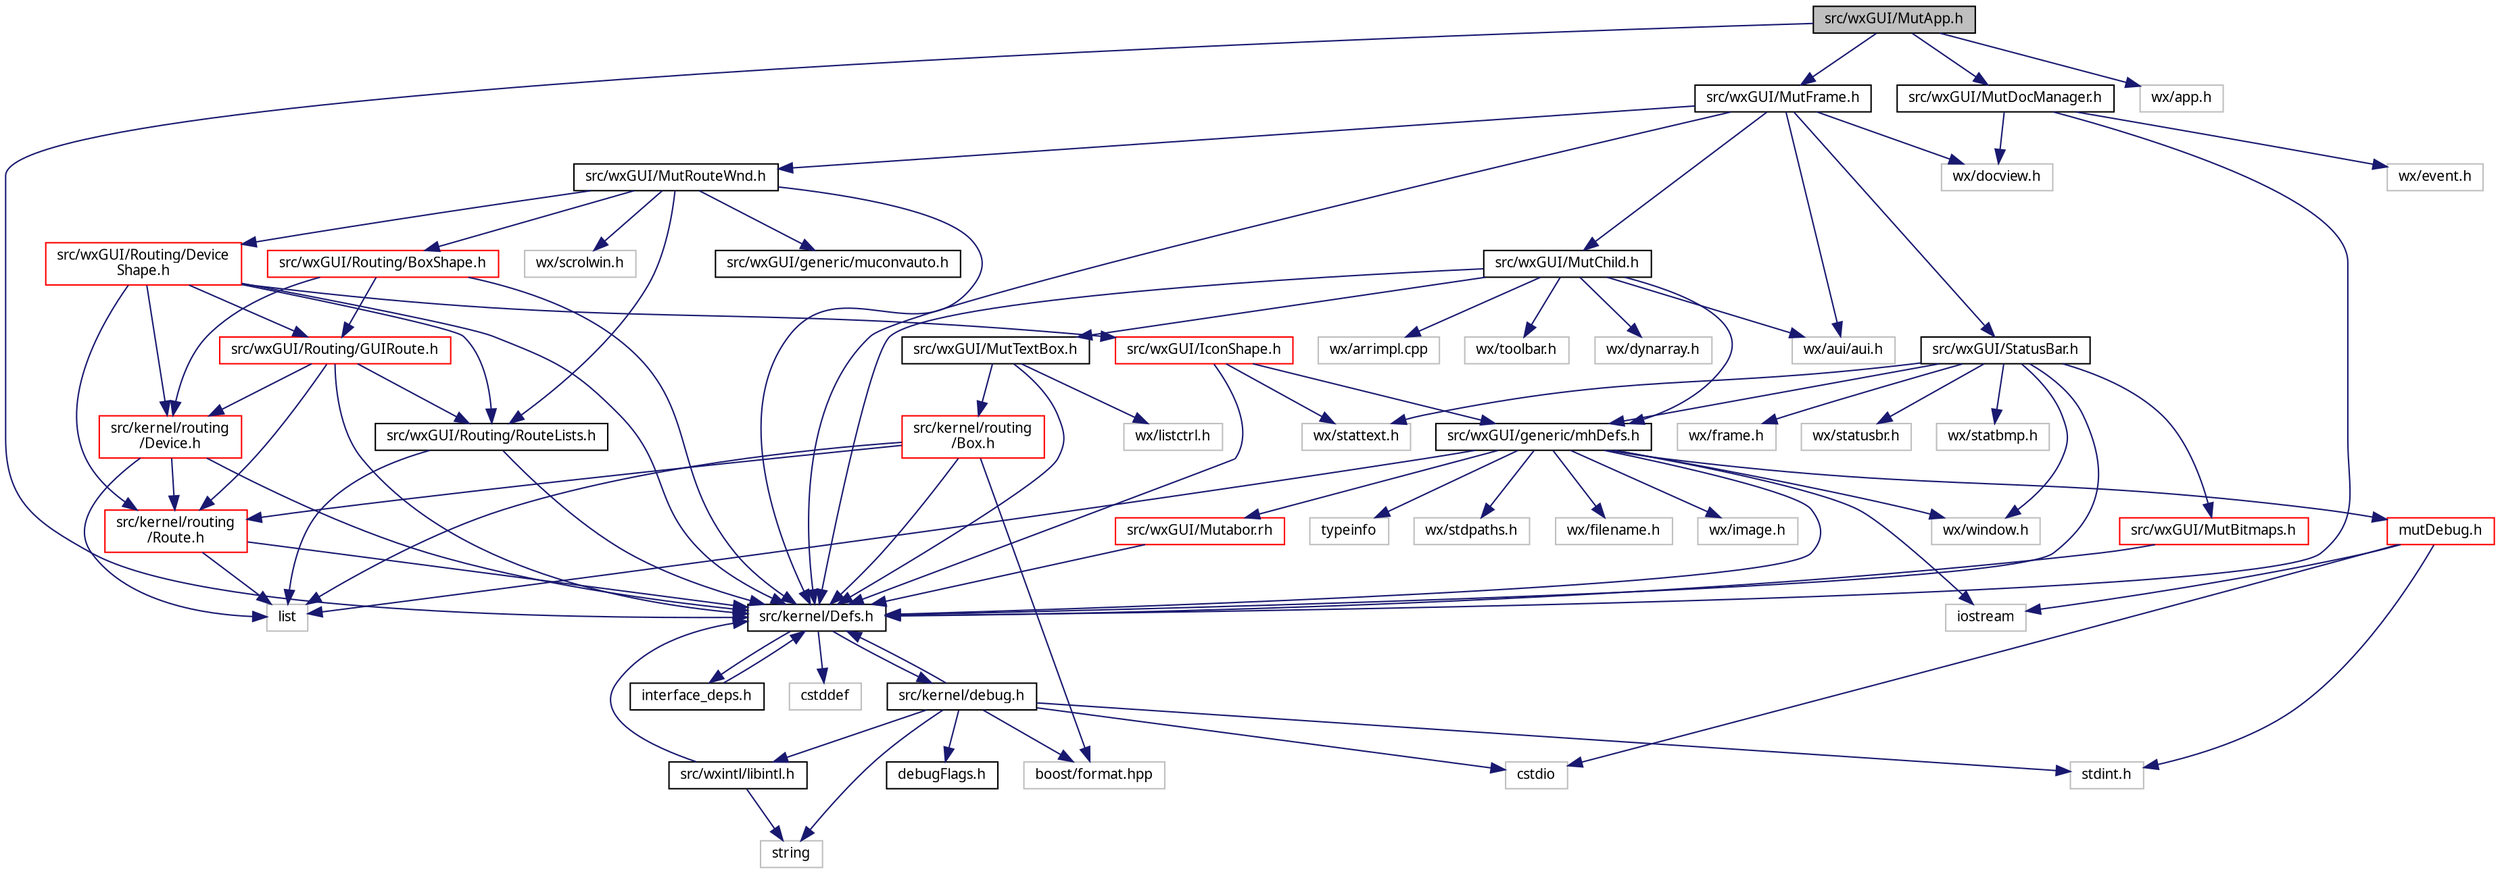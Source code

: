 digraph "src/wxGUI/MutApp.h"
{
  edge [fontname="Sans",fontsize="10",labelfontname="Sans",labelfontsize="10"];
  node [fontname="Sans",fontsize="10",shape=record];
  Node0 [label="src/wxGUI/MutApp.h",height=0.2,width=0.4,color="black", fillcolor="grey75", style="filled", fontcolor="black"];
  Node0 -> Node1 [color="midnightblue",fontsize="10",style="solid",fontname="Sans"];
  Node1 [label="src/kernel/Defs.h",height=0.2,width=0.4,color="black", fillcolor="white", style="filled",URL="$d1/d73/Defs_8h.html",tooltip="Common definitions. "];
  Node1 -> Node2 [color="midnightblue",fontsize="10",style="solid",fontname="Sans"];
  Node2 [label="interface_deps.h",height=0.2,width=0.4,color="black", fillcolor="white", style="filled",URL="$de/ddd/interface__deps_8h.html"];
  Node2 -> Node1 [color="midnightblue",fontsize="10",style="solid",fontname="Sans"];
  Node1 -> Node3 [color="midnightblue",fontsize="10",style="solid",fontname="Sans"];
  Node3 [label="cstddef",height=0.2,width=0.4,color="grey75", fillcolor="white", style="filled"];
  Node1 -> Node4 [color="midnightblue",fontsize="10",style="solid",fontname="Sans"];
  Node4 [label="src/kernel/debug.h",height=0.2,width=0.4,color="black", fillcolor="white", style="filled",URL="$db/d16/debug_8h.html"];
  Node4 -> Node1 [color="midnightblue",fontsize="10",style="solid",fontname="Sans"];
  Node4 -> Node5 [color="midnightblue",fontsize="10",style="solid",fontname="Sans"];
  Node5 [label="src/wxintl/libintl.h",height=0.2,width=0.4,color="black", fillcolor="white", style="filled",URL="$d4/d64/libintl_8h.html"];
  Node5 -> Node1 [color="midnightblue",fontsize="10",style="solid",fontname="Sans"];
  Node5 -> Node6 [color="midnightblue",fontsize="10",style="solid",fontname="Sans"];
  Node6 [label="string",height=0.2,width=0.4,color="grey75", fillcolor="white", style="filled"];
  Node4 -> Node6 [color="midnightblue",fontsize="10",style="solid",fontname="Sans"];
  Node4 -> Node7 [color="midnightblue",fontsize="10",style="solid",fontname="Sans"];
  Node7 [label="cstdio",height=0.2,width=0.4,color="grey75", fillcolor="white", style="filled"];
  Node4 -> Node8 [color="midnightblue",fontsize="10",style="solid",fontname="Sans"];
  Node8 [label="boost/format.hpp",height=0.2,width=0.4,color="grey75", fillcolor="white", style="filled"];
  Node4 -> Node9 [color="midnightblue",fontsize="10",style="solid",fontname="Sans"];
  Node9 [label="stdint.h",height=0.2,width=0.4,color="grey75", fillcolor="white", style="filled"];
  Node4 -> Node10 [color="midnightblue",fontsize="10",style="solid",fontname="Sans"];
  Node10 [label="debugFlags.h",height=0.2,width=0.4,color="black", fillcolor="white", style="filled",URL="$d4/dab/debugFlags_8h.html",tooltip="Debug flags for mutabor debug mode. "];
  Node0 -> Node11 [color="midnightblue",fontsize="10",style="solid",fontname="Sans"];
  Node11 [label="src/wxGUI/MutFrame.h",height=0.2,width=0.4,color="black", fillcolor="white", style="filled",URL="$dd/db5/MutFrame_8h.html"];
  Node11 -> Node1 [color="midnightblue",fontsize="10",style="solid",fontname="Sans"];
  Node11 -> Node12 [color="midnightblue",fontsize="10",style="solid",fontname="Sans"];
  Node12 [label="src/wxGUI/MutChild.h",height=0.2,width=0.4,color="black", fillcolor="white", style="filled",URL="$d2/df9/MutChild_8h.html",tooltip="Mutabor Mutabor Child Frame management. "];
  Node12 -> Node1 [color="midnightblue",fontsize="10",style="solid",fontname="Sans"];
  Node12 -> Node13 [color="midnightblue",fontsize="10",style="solid",fontname="Sans"];
  Node13 [label="src/wxGUI/generic/mhDefs.h",height=0.2,width=0.4,color="black", fillcolor="white", style="filled",URL="$d0/d68/mhDefs_8h.html"];
  Node13 -> Node1 [color="midnightblue",fontsize="10",style="solid",fontname="Sans"];
  Node13 -> Node14 [color="midnightblue",fontsize="10",style="solid",fontname="Sans"];
  Node14 [label="wx/window.h",height=0.2,width=0.4,color="grey75", fillcolor="white", style="filled"];
  Node13 -> Node15 [color="midnightblue",fontsize="10",style="solid",fontname="Sans"];
  Node15 [label="wx/stdpaths.h",height=0.2,width=0.4,color="grey75", fillcolor="white", style="filled"];
  Node13 -> Node16 [color="midnightblue",fontsize="10",style="solid",fontname="Sans"];
  Node16 [label="wx/filename.h",height=0.2,width=0.4,color="grey75", fillcolor="white", style="filled"];
  Node13 -> Node17 [color="midnightblue",fontsize="10",style="solid",fontname="Sans"];
  Node17 [label="wx/image.h",height=0.2,width=0.4,color="grey75", fillcolor="white", style="filled"];
  Node13 -> Node18 [color="midnightblue",fontsize="10",style="solid",fontname="Sans"];
  Node18 [label="iostream",height=0.2,width=0.4,color="grey75", fillcolor="white", style="filled"];
  Node13 -> Node19 [color="midnightblue",fontsize="10",style="solid",fontname="Sans"];
  Node19 [label="typeinfo",height=0.2,width=0.4,color="grey75", fillcolor="white", style="filled"];
  Node13 -> Node20 [color="midnightblue",fontsize="10",style="solid",fontname="Sans"];
  Node20 [label="list",height=0.2,width=0.4,color="grey75", fillcolor="white", style="filled"];
  Node13 -> Node21 [color="midnightblue",fontsize="10",style="solid",fontname="Sans"];
  Node21 [label="src/wxGUI/Mutabor.rh",height=0.2,width=0.4,color="red", fillcolor="white", style="filled",URL="$d9/d64/Mutabor_8rh.html"];
  Node21 -> Node1 [color="midnightblue",fontsize="10",style="solid",fontname="Sans"];
  Node13 -> Node23 [color="midnightblue",fontsize="10",style="solid",fontname="Sans"];
  Node23 [label="mutDebug.h",height=0.2,width=0.4,color="red", fillcolor="white", style="filled",URL="$de/de1/mutDebug_8h.html",tooltip="Main debugging functions. "];
  Node23 -> Node18 [color="midnightblue",fontsize="10",style="solid",fontname="Sans"];
  Node23 -> Node7 [color="midnightblue",fontsize="10",style="solid",fontname="Sans"];
  Node23 -> Node9 [color="midnightblue",fontsize="10",style="solid",fontname="Sans"];
  Node12 -> Node30 [color="midnightblue",fontsize="10",style="solid",fontname="Sans"];
  Node30 [label="src/wxGUI/MutTextBox.h",height=0.2,width=0.4,color="black", fillcolor="white", style="filled",URL="$de/d3b/MutTextBox_8h.html",tooltip="Textbox for Lists. "];
  Node30 -> Node1 [color="midnightblue",fontsize="10",style="solid",fontname="Sans"];
  Node30 -> Node31 [color="midnightblue",fontsize="10",style="solid",fontname="Sans"];
  Node31 [label="src/kernel/routing\l/Box.h",height=0.2,width=0.4,color="red", fillcolor="white", style="filled",URL="$de/d0f/Box_8h.html",tooltip="Mutabor Box for C++. "];
  Node31 -> Node1 [color="midnightblue",fontsize="10",style="solid",fontname="Sans"];
  Node31 -> Node36 [color="midnightblue",fontsize="10",style="solid",fontname="Sans"];
  Node36 [label="src/kernel/routing\l/Route.h",height=0.2,width=0.4,color="red", fillcolor="white", style="filled",URL="$d1/d65/Route_8h.html",tooltip="Routing. "];
  Node36 -> Node1 [color="midnightblue",fontsize="10",style="solid",fontname="Sans"];
  Node36 -> Node20 [color="midnightblue",fontsize="10",style="solid",fontname="Sans"];
  Node31 -> Node20 [color="midnightblue",fontsize="10",style="solid",fontname="Sans"];
  Node31 -> Node8 [color="midnightblue",fontsize="10",style="solid",fontname="Sans"];
  Node30 -> Node66 [color="midnightblue",fontsize="10",style="solid",fontname="Sans"];
  Node66 [label="wx/listctrl.h",height=0.2,width=0.4,color="grey75", fillcolor="white", style="filled"];
  Node12 -> Node67 [color="midnightblue",fontsize="10",style="solid",fontname="Sans"];
  Node67 [label="wx/toolbar.h",height=0.2,width=0.4,color="grey75", fillcolor="white", style="filled"];
  Node12 -> Node68 [color="midnightblue",fontsize="10",style="solid",fontname="Sans"];
  Node68 [label="wx/dynarray.h",height=0.2,width=0.4,color="grey75", fillcolor="white", style="filled"];
  Node12 -> Node69 [color="midnightblue",fontsize="10",style="solid",fontname="Sans"];
  Node69 [label="wx/arrimpl.cpp",height=0.2,width=0.4,color="grey75", fillcolor="white", style="filled"];
  Node12 -> Node70 [color="midnightblue",fontsize="10",style="solid",fontname="Sans"];
  Node70 [label="wx/aui/aui.h",height=0.2,width=0.4,color="grey75", fillcolor="white", style="filled"];
  Node11 -> Node71 [color="midnightblue",fontsize="10",style="solid",fontname="Sans"];
  Node71 [label="src/wxGUI/MutRouteWnd.h",height=0.2,width=0.4,color="black", fillcolor="white", style="filled",URL="$d3/dd7/MutRouteWnd_8h.html"];
  Node71 -> Node1 [color="midnightblue",fontsize="10",style="solid",fontname="Sans"];
  Node71 -> Node72 [color="midnightblue",fontsize="10",style="solid",fontname="Sans"];
  Node72 [label="src/wxGUI/Routing/RouteLists.h",height=0.2,width=0.4,color="black", fillcolor="white", style="filled",URL="$d4/d70/RouteLists_8h.html"];
  Node72 -> Node1 [color="midnightblue",fontsize="10",style="solid",fontname="Sans"];
  Node72 -> Node20 [color="midnightblue",fontsize="10",style="solid",fontname="Sans"];
  Node71 -> Node73 [color="midnightblue",fontsize="10",style="solid",fontname="Sans"];
  Node73 [label="src/wxGUI/generic/muconvauto.h",height=0.2,width=0.4,color="black", fillcolor="white", style="filled",URL="$d1/dcd/muconvauto_8h.html",tooltip="Automatic Character set detection and conversion. "];
  Node71 -> Node74 [color="midnightblue",fontsize="10",style="solid",fontname="Sans"];
  Node74 [label="src/wxGUI/Routing/Device\lShape.h",height=0.2,width=0.4,color="red", fillcolor="white", style="filled",URL="$d9/d4d/DeviceShape_8h.html",tooltip="Device shape base class for route window. "];
  Node74 -> Node1 [color="midnightblue",fontsize="10",style="solid",fontname="Sans"];
  Node74 -> Node75 [color="midnightblue",fontsize="10",style="solid",fontname="Sans"];
  Node75 [label="src/wxGUI/IconShape.h",height=0.2,width=0.4,color="red", fillcolor="white", style="filled",URL="$d5/d6f/IconShape_8h.html",tooltip="Icon shape. "];
  Node75 -> Node1 [color="midnightblue",fontsize="10",style="solid",fontname="Sans"];
  Node75 -> Node13 [color="midnightblue",fontsize="10",style="solid",fontname="Sans"];
  Node75 -> Node82 [color="midnightblue",fontsize="10",style="solid",fontname="Sans"];
  Node82 [label="wx/stattext.h",height=0.2,width=0.4,color="grey75", fillcolor="white", style="filled"];
  Node74 -> Node36 [color="midnightblue",fontsize="10",style="solid",fontname="Sans"];
  Node74 -> Node43 [color="midnightblue",fontsize="10",style="solid",fontname="Sans"];
  Node43 [label="src/kernel/routing\l/Device.h",height=0.2,width=0.4,color="red", fillcolor="white", style="filled",URL="$de/d05/Device_8h.html",tooltip="Routing. "];
  Node43 -> Node1 [color="midnightblue",fontsize="10",style="solid",fontname="Sans"];
  Node43 -> Node36 [color="midnightblue",fontsize="10",style="solid",fontname="Sans"];
  Node43 -> Node20 [color="midnightblue",fontsize="10",style="solid",fontname="Sans"];
  Node74 -> Node83 [color="midnightblue",fontsize="10",style="solid",fontname="Sans"];
  Node83 [label="src/wxGUI/Routing/GUIRoute.h",height=0.2,width=0.4,color="red", fillcolor="white", style="filled",URL="$d6/dfa/GUIRoute_8h.html"];
  Node83 -> Node1 [color="midnightblue",fontsize="10",style="solid",fontname="Sans"];
  Node83 -> Node43 [color="midnightblue",fontsize="10",style="solid",fontname="Sans"];
  Node83 -> Node36 [color="midnightblue",fontsize="10",style="solid",fontname="Sans"];
  Node83 -> Node72 [color="midnightblue",fontsize="10",style="solid",fontname="Sans"];
  Node74 -> Node72 [color="midnightblue",fontsize="10",style="solid",fontname="Sans"];
  Node71 -> Node111 [color="midnightblue",fontsize="10",style="solid",fontname="Sans"];
  Node111 [label="src/wxGUI/Routing/BoxShape.h",height=0.2,width=0.4,color="red", fillcolor="white", style="filled",URL="$d9/d49/BoxShape_8h.html",tooltip="Box shape for route window. "];
  Node111 -> Node1 [color="midnightblue",fontsize="10",style="solid",fontname="Sans"];
  Node111 -> Node83 [color="midnightblue",fontsize="10",style="solid",fontname="Sans"];
  Node111 -> Node43 [color="midnightblue",fontsize="10",style="solid",fontname="Sans"];
  Node71 -> Node116 [color="midnightblue",fontsize="10",style="solid",fontname="Sans"];
  Node116 [label="wx/scrolwin.h",height=0.2,width=0.4,color="grey75", fillcolor="white", style="filled"];
  Node11 -> Node117 [color="midnightblue",fontsize="10",style="solid",fontname="Sans"];
  Node117 [label="src/wxGUI/StatusBar.h",height=0.2,width=0.4,color="black", fillcolor="white", style="filled",URL="$d9/d6e/StatusBar_8h.html"];
  Node117 -> Node1 [color="midnightblue",fontsize="10",style="solid",fontname="Sans"];
  Node117 -> Node13 [color="midnightblue",fontsize="10",style="solid",fontname="Sans"];
  Node117 -> Node118 [color="midnightblue",fontsize="10",style="solid",fontname="Sans"];
  Node118 [label="src/wxGUI/MutBitmaps.h",height=0.2,width=0.4,color="red", fillcolor="white", style="filled",URL="$d6/dfc/MutBitmaps_8h.html"];
  Node118 -> Node1 [color="midnightblue",fontsize="10",style="solid",fontname="Sans"];
  Node117 -> Node120 [color="midnightblue",fontsize="10",style="solid",fontname="Sans"];
  Node120 [label="wx/statusbr.h",height=0.2,width=0.4,color="grey75", fillcolor="white", style="filled"];
  Node117 -> Node82 [color="midnightblue",fontsize="10",style="solid",fontname="Sans"];
  Node117 -> Node121 [color="midnightblue",fontsize="10",style="solid",fontname="Sans"];
  Node121 [label="wx/statbmp.h",height=0.2,width=0.4,color="grey75", fillcolor="white", style="filled"];
  Node117 -> Node122 [color="midnightblue",fontsize="10",style="solid",fontname="Sans"];
  Node122 [label="wx/frame.h",height=0.2,width=0.4,color="grey75", fillcolor="white", style="filled"];
  Node117 -> Node14 [color="midnightblue",fontsize="10",style="solid",fontname="Sans"];
  Node11 -> Node70 [color="midnightblue",fontsize="10",style="solid",fontname="Sans"];
  Node11 -> Node105 [color="midnightblue",fontsize="10",style="solid",fontname="Sans"];
  Node105 [label="wx/docview.h",height=0.2,width=0.4,color="grey75", fillcolor="white", style="filled"];
  Node0 -> Node123 [color="midnightblue",fontsize="10",style="solid",fontname="Sans"];
  Node123 [label="src/wxGUI/MutDocManager.h",height=0.2,width=0.4,color="black", fillcolor="white", style="filled",URL="$df/d7f/MutDocManager_8h.html"];
  Node123 -> Node1 [color="midnightblue",fontsize="10",style="solid",fontname="Sans"];
  Node123 -> Node105 [color="midnightblue",fontsize="10",style="solid",fontname="Sans"];
  Node123 -> Node124 [color="midnightblue",fontsize="10",style="solid",fontname="Sans"];
  Node124 [label="wx/event.h",height=0.2,width=0.4,color="grey75", fillcolor="white", style="filled"];
  Node0 -> Node125 [color="midnightblue",fontsize="10",style="solid",fontname="Sans"];
  Node125 [label="wx/app.h",height=0.2,width=0.4,color="grey75", fillcolor="white", style="filled"];
}
